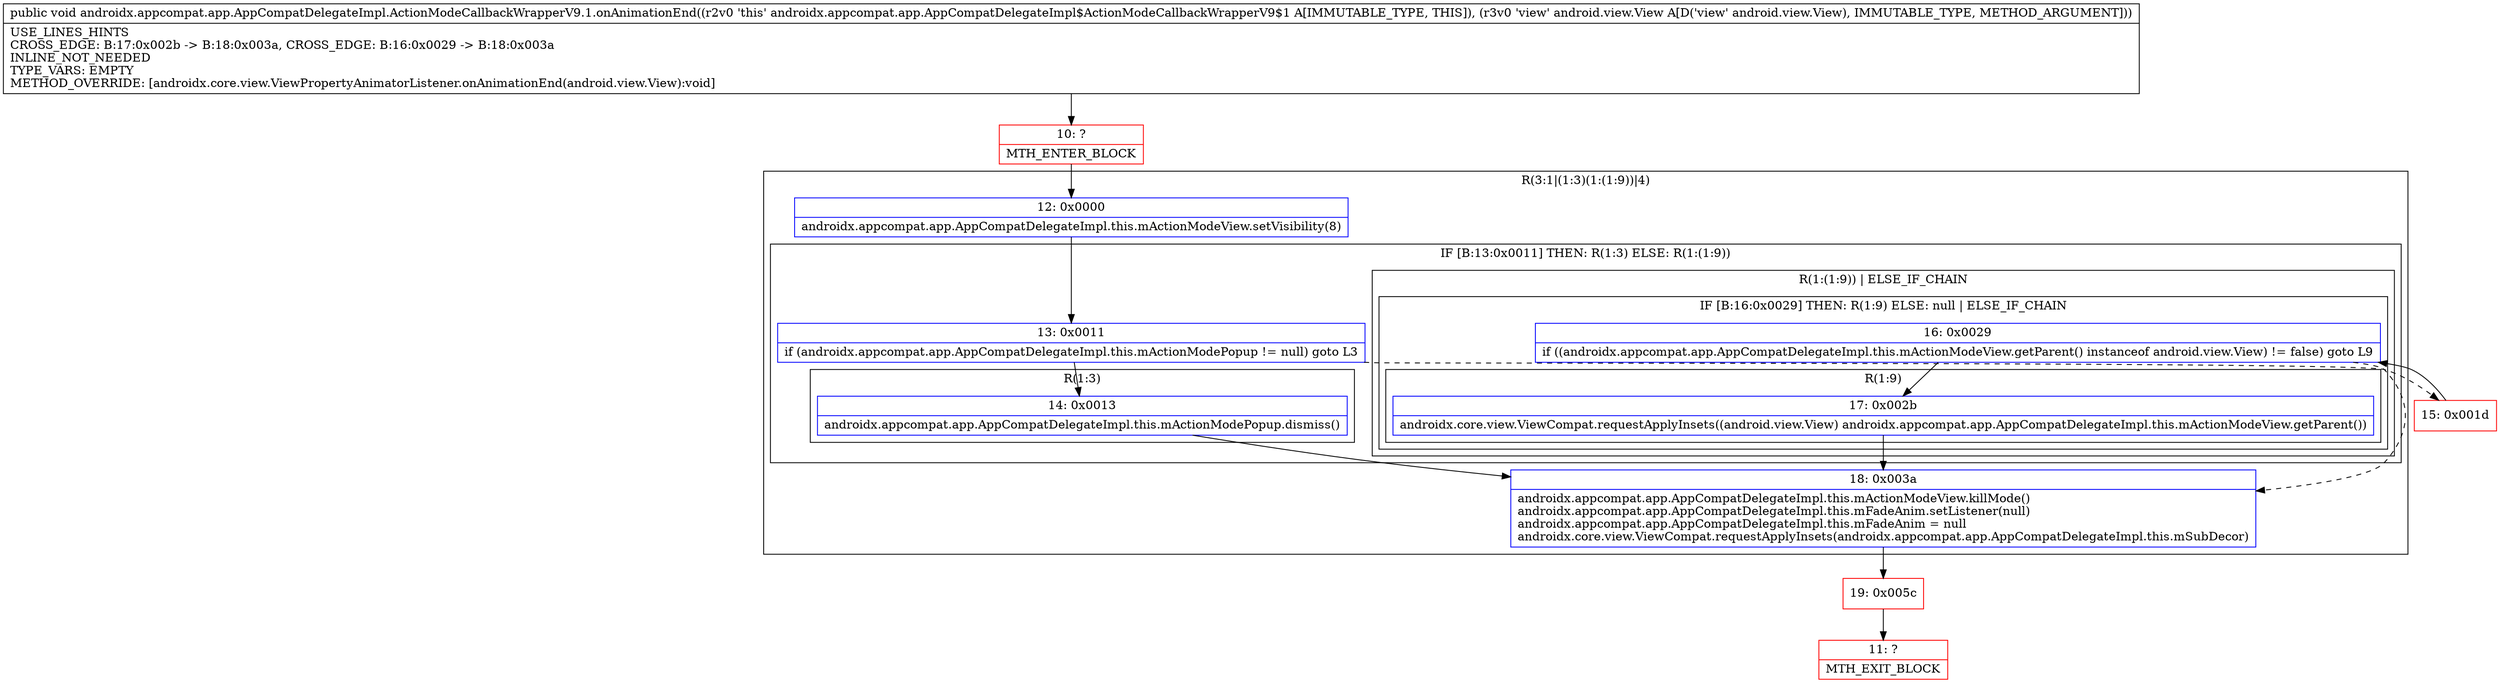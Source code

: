 digraph "CFG forandroidx.appcompat.app.AppCompatDelegateImpl.ActionModeCallbackWrapperV9.1.onAnimationEnd(Landroid\/view\/View;)V" {
subgraph cluster_Region_1476928144 {
label = "R(3:1|(1:3)(1:(1:9))|4)";
node [shape=record,color=blue];
Node_12 [shape=record,label="{12\:\ 0x0000|androidx.appcompat.app.AppCompatDelegateImpl.this.mActionModeView.setVisibility(8)\l}"];
subgraph cluster_IfRegion_2121150361 {
label = "IF [B:13:0x0011] THEN: R(1:3) ELSE: R(1:(1:9))";
node [shape=record,color=blue];
Node_13 [shape=record,label="{13\:\ 0x0011|if (androidx.appcompat.app.AppCompatDelegateImpl.this.mActionModePopup != null) goto L3\l}"];
subgraph cluster_Region_1908955105 {
label = "R(1:3)";
node [shape=record,color=blue];
Node_14 [shape=record,label="{14\:\ 0x0013|androidx.appcompat.app.AppCompatDelegateImpl.this.mActionModePopup.dismiss()\l}"];
}
subgraph cluster_Region_116969354 {
label = "R(1:(1:9)) | ELSE_IF_CHAIN\l";
node [shape=record,color=blue];
subgraph cluster_IfRegion_528314727 {
label = "IF [B:16:0x0029] THEN: R(1:9) ELSE: null | ELSE_IF_CHAIN\l";
node [shape=record,color=blue];
Node_16 [shape=record,label="{16\:\ 0x0029|if ((androidx.appcompat.app.AppCompatDelegateImpl.this.mActionModeView.getParent() instanceof android.view.View) != false) goto L9\l}"];
subgraph cluster_Region_283154422 {
label = "R(1:9)";
node [shape=record,color=blue];
Node_17 [shape=record,label="{17\:\ 0x002b|androidx.core.view.ViewCompat.requestApplyInsets((android.view.View) androidx.appcompat.app.AppCompatDelegateImpl.this.mActionModeView.getParent())\l}"];
}
}
}
}
Node_18 [shape=record,label="{18\:\ 0x003a|androidx.appcompat.app.AppCompatDelegateImpl.this.mActionModeView.killMode()\landroidx.appcompat.app.AppCompatDelegateImpl.this.mFadeAnim.setListener(null)\landroidx.appcompat.app.AppCompatDelegateImpl.this.mFadeAnim = null\landroidx.core.view.ViewCompat.requestApplyInsets(androidx.appcompat.app.AppCompatDelegateImpl.this.mSubDecor)\l}"];
}
Node_10 [shape=record,color=red,label="{10\:\ ?|MTH_ENTER_BLOCK\l}"];
Node_19 [shape=record,color=red,label="{19\:\ 0x005c}"];
Node_11 [shape=record,color=red,label="{11\:\ ?|MTH_EXIT_BLOCK\l}"];
Node_15 [shape=record,color=red,label="{15\:\ 0x001d}"];
MethodNode[shape=record,label="{public void androidx.appcompat.app.AppCompatDelegateImpl.ActionModeCallbackWrapperV9.1.onAnimationEnd((r2v0 'this' androidx.appcompat.app.AppCompatDelegateImpl$ActionModeCallbackWrapperV9$1 A[IMMUTABLE_TYPE, THIS]), (r3v0 'view' android.view.View A[D('view' android.view.View), IMMUTABLE_TYPE, METHOD_ARGUMENT]))  | USE_LINES_HINTS\lCROSS_EDGE: B:17:0x002b \-\> B:18:0x003a, CROSS_EDGE: B:16:0x0029 \-\> B:18:0x003a\lINLINE_NOT_NEEDED\lTYPE_VARS: EMPTY\lMETHOD_OVERRIDE: [androidx.core.view.ViewPropertyAnimatorListener.onAnimationEnd(android.view.View):void]\l}"];
MethodNode -> Node_10;Node_12 -> Node_13;
Node_13 -> Node_14;
Node_13 -> Node_15[style=dashed];
Node_14 -> Node_18;
Node_16 -> Node_17;
Node_16 -> Node_18[style=dashed];
Node_17 -> Node_18;
Node_18 -> Node_19;
Node_10 -> Node_12;
Node_19 -> Node_11;
Node_15 -> Node_16;
}

